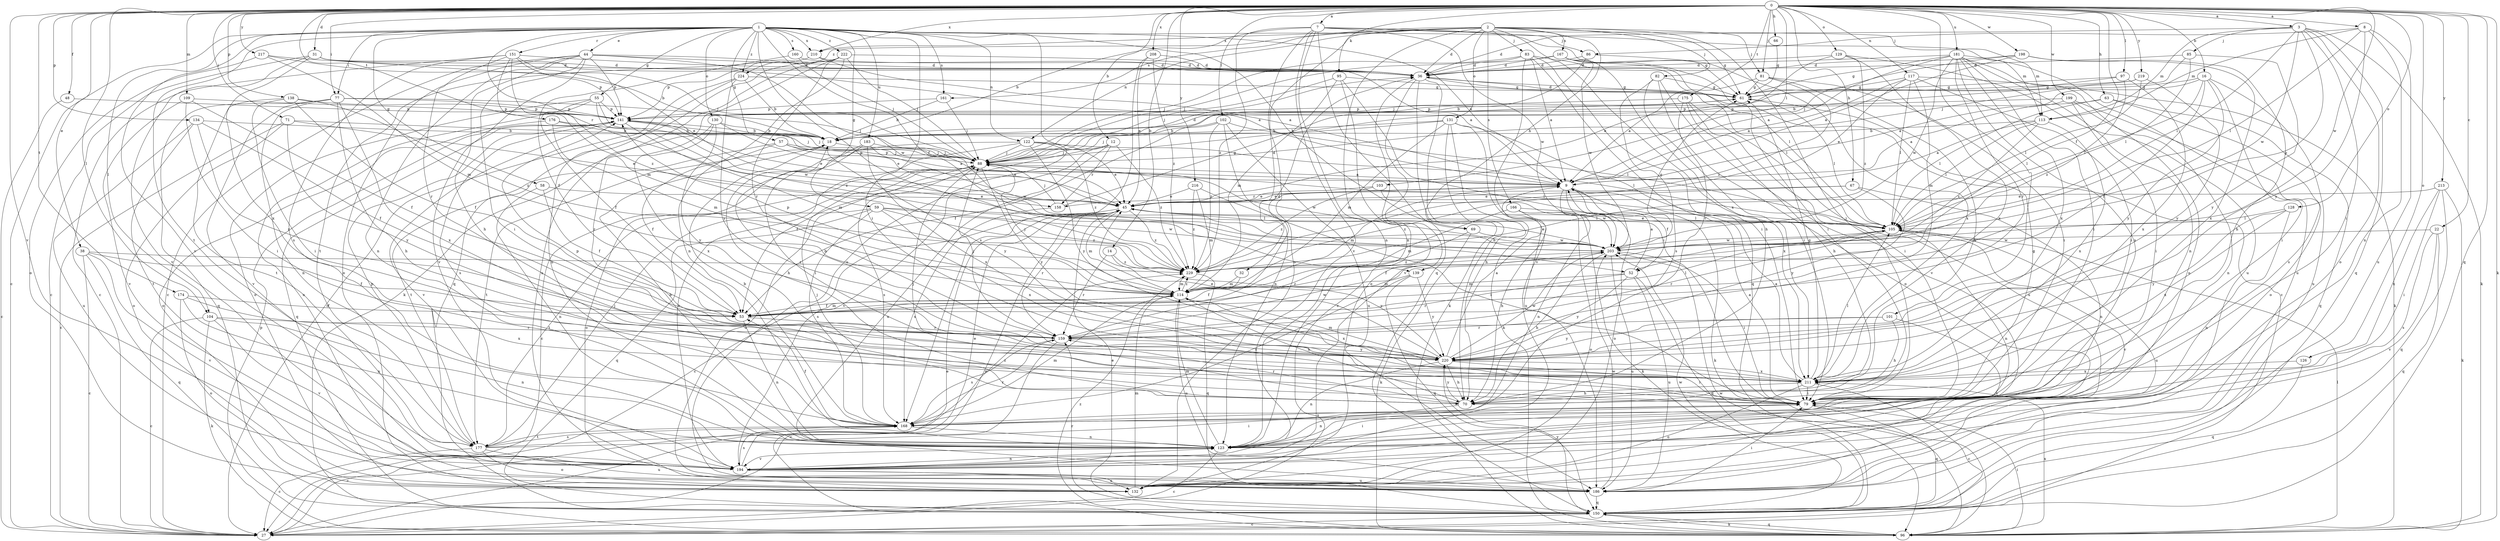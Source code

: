 strict digraph  {
0;
1;
2;
3;
7;
8;
9;
12;
14;
16;
18;
22;
27;
31;
32;
36;
38;
44;
45;
48;
52;
53;
55;
57;
58;
59;
61;
63;
66;
67;
69;
70;
71;
77;
79;
81;
82;
83;
85;
86;
88;
95;
96;
97;
101;
102;
103;
104;
105;
109;
113;
114;
117;
122;
123;
126;
128;
129;
130;
131;
132;
134;
138;
139;
141;
150;
151;
158;
159;
160;
161;
166;
167;
168;
174;
175;
176;
177;
181;
183;
186;
194;
198;
199;
203;
208;
210;
211;
213;
216;
217;
219;
220;
222;
224;
229;
0 -> 3  [label=a];
0 -> 7  [label=a];
0 -> 8  [label=a];
0 -> 12  [label=b];
0 -> 14  [label=b];
0 -> 16  [label=b];
0 -> 22  [label=c];
0 -> 31  [label=d];
0 -> 38  [label=e];
0 -> 48  [label=f];
0 -> 52  [label=f];
0 -> 63  [label=h];
0 -> 66  [label=h];
0 -> 67  [label=h];
0 -> 71  [label=i];
0 -> 77  [label=i];
0 -> 81  [label=j];
0 -> 95  [label=k];
0 -> 96  [label=k];
0 -> 97  [label=l];
0 -> 101  [label=l];
0 -> 102  [label=l];
0 -> 103  [label=l];
0 -> 104  [label=l];
0 -> 109  [label=m];
0 -> 117  [label=n];
0 -> 126  [label=o];
0 -> 128  [label=o];
0 -> 129  [label=o];
0 -> 134  [label=p];
0 -> 138  [label=p];
0 -> 150  [label=q];
0 -> 174  [label=t];
0 -> 175  [label=t];
0 -> 176  [label=t];
0 -> 181  [label=u];
0 -> 194  [label=v];
0 -> 198  [label=w];
0 -> 199  [label=w];
0 -> 203  [label=w];
0 -> 208  [label=x];
0 -> 210  [label=x];
0 -> 213  [label=y];
0 -> 216  [label=y];
0 -> 217  [label=y];
0 -> 219  [label=y];
1 -> 9  [label=a];
1 -> 27  [label=c];
1 -> 44  [label=e];
1 -> 52  [label=f];
1 -> 55  [label=g];
1 -> 57  [label=g];
1 -> 58  [label=g];
1 -> 59  [label=g];
1 -> 69  [label=h];
1 -> 77  [label=i];
1 -> 79  [label=i];
1 -> 104  [label=l];
1 -> 113  [label=m];
1 -> 122  [label=n];
1 -> 130  [label=o];
1 -> 139  [label=p];
1 -> 151  [label=r];
1 -> 158  [label=r];
1 -> 160  [label=s];
1 -> 161  [label=s];
1 -> 177  [label=t];
1 -> 183  [label=u];
1 -> 186  [label=u];
1 -> 194  [label=v];
1 -> 210  [label=x];
1 -> 222  [label=z];
1 -> 224  [label=z];
2 -> 32  [label=d];
2 -> 36  [label=d];
2 -> 61  [label=g];
2 -> 69  [label=h];
2 -> 79  [label=i];
2 -> 81  [label=j];
2 -> 82  [label=j];
2 -> 83  [label=j];
2 -> 122  [label=n];
2 -> 123  [label=n];
2 -> 131  [label=o];
2 -> 161  [label=s];
2 -> 166  [label=s];
2 -> 167  [label=s];
2 -> 210  [label=x];
2 -> 211  [label=x];
2 -> 224  [label=z];
3 -> 36  [label=d];
3 -> 79  [label=i];
3 -> 85  [label=j];
3 -> 96  [label=k];
3 -> 105  [label=l];
3 -> 113  [label=m];
3 -> 132  [label=o];
3 -> 139  [label=p];
3 -> 150  [label=q];
3 -> 203  [label=w];
7 -> 18  [label=b];
7 -> 61  [label=g];
7 -> 86  [label=j];
7 -> 113  [label=m];
7 -> 123  [label=n];
7 -> 132  [label=o];
7 -> 150  [label=q];
7 -> 194  [label=v];
7 -> 203  [label=w];
7 -> 229  [label=z];
8 -> 86  [label=j];
8 -> 105  [label=l];
8 -> 113  [label=m];
8 -> 123  [label=n];
8 -> 186  [label=u];
8 -> 220  [label=y];
9 -> 45  [label=e];
9 -> 52  [label=f];
9 -> 96  [label=k];
9 -> 114  [label=m];
9 -> 123  [label=n];
9 -> 132  [label=o];
9 -> 141  [label=p];
9 -> 158  [label=r];
12 -> 53  [label=f];
12 -> 88  [label=j];
12 -> 158  [label=r];
12 -> 186  [label=u];
12 -> 194  [label=v];
12 -> 229  [label=z];
14 -> 159  [label=r];
14 -> 220  [label=y];
14 -> 229  [label=z];
16 -> 9  [label=a];
16 -> 53  [label=f];
16 -> 61  [label=g];
16 -> 79  [label=i];
16 -> 105  [label=l];
16 -> 186  [label=u];
16 -> 220  [label=y];
18 -> 88  [label=j];
18 -> 177  [label=t];
18 -> 220  [label=y];
22 -> 150  [label=q];
22 -> 168  [label=s];
22 -> 194  [label=v];
22 -> 203  [label=w];
27 -> 45  [label=e];
31 -> 9  [label=a];
31 -> 27  [label=c];
31 -> 36  [label=d];
31 -> 88  [label=j];
31 -> 194  [label=v];
31 -> 211  [label=x];
32 -> 53  [label=f];
32 -> 114  [label=m];
36 -> 61  [label=g];
36 -> 70  [label=h];
36 -> 96  [label=k];
36 -> 105  [label=l];
36 -> 132  [label=o];
36 -> 194  [label=v];
38 -> 27  [label=c];
38 -> 53  [label=f];
38 -> 150  [label=q];
38 -> 194  [label=v];
38 -> 229  [label=z];
44 -> 9  [label=a];
44 -> 27  [label=c];
44 -> 36  [label=d];
44 -> 70  [label=h];
44 -> 79  [label=i];
44 -> 123  [label=n];
44 -> 132  [label=o];
44 -> 141  [label=p];
44 -> 194  [label=v];
44 -> 203  [label=w];
45 -> 27  [label=c];
45 -> 105  [label=l];
45 -> 114  [label=m];
45 -> 159  [label=r];
45 -> 229  [label=z];
48 -> 27  [label=c];
48 -> 141  [label=p];
52 -> 9  [label=a];
52 -> 114  [label=m];
52 -> 150  [label=q];
52 -> 159  [label=r];
52 -> 186  [label=u];
52 -> 220  [label=y];
53 -> 36  [label=d];
53 -> 105  [label=l];
53 -> 114  [label=m];
53 -> 123  [label=n];
53 -> 159  [label=r];
55 -> 53  [label=f];
55 -> 132  [label=o];
55 -> 141  [label=p];
55 -> 186  [label=u];
55 -> 203  [label=w];
55 -> 229  [label=z];
57 -> 9  [label=a];
57 -> 45  [label=e];
57 -> 53  [label=f];
57 -> 88  [label=j];
57 -> 177  [label=t];
58 -> 45  [label=e];
58 -> 53  [label=f];
58 -> 123  [label=n];
59 -> 105  [label=l];
59 -> 150  [label=q];
59 -> 168  [label=s];
59 -> 177  [label=t];
59 -> 203  [label=w];
59 -> 211  [label=x];
59 -> 229  [label=z];
61 -> 36  [label=d];
61 -> 105  [label=l];
61 -> 141  [label=p];
63 -> 105  [label=l];
63 -> 141  [label=p];
63 -> 150  [label=q];
63 -> 168  [label=s];
66 -> 61  [label=g];
67 -> 45  [label=e];
67 -> 123  [label=n];
67 -> 220  [label=y];
67 -> 229  [label=z];
69 -> 96  [label=k];
69 -> 159  [label=r];
69 -> 203  [label=w];
70 -> 88  [label=j];
70 -> 123  [label=n];
70 -> 159  [label=r];
70 -> 220  [label=y];
71 -> 18  [label=b];
71 -> 27  [label=c];
71 -> 45  [label=e];
71 -> 132  [label=o];
71 -> 220  [label=y];
77 -> 70  [label=h];
77 -> 88  [label=j];
77 -> 123  [label=n];
77 -> 141  [label=p];
77 -> 150  [label=q];
77 -> 194  [label=v];
77 -> 211  [label=x];
79 -> 9  [label=a];
79 -> 61  [label=g];
79 -> 150  [label=q];
79 -> 168  [label=s];
81 -> 9  [label=a];
81 -> 61  [label=g];
81 -> 70  [label=h];
81 -> 79  [label=i];
81 -> 229  [label=z];
82 -> 61  [label=g];
82 -> 79  [label=i];
82 -> 132  [label=o];
82 -> 168  [label=s];
82 -> 194  [label=v];
83 -> 9  [label=a];
83 -> 36  [label=d];
83 -> 79  [label=i];
83 -> 88  [label=j];
83 -> 105  [label=l];
83 -> 150  [label=q];
83 -> 194  [label=v];
85 -> 36  [label=d];
85 -> 88  [label=j];
85 -> 105  [label=l];
85 -> 220  [label=y];
86 -> 36  [label=d];
86 -> 88  [label=j];
86 -> 211  [label=x];
88 -> 9  [label=a];
88 -> 36  [label=d];
88 -> 105  [label=l];
88 -> 132  [label=o];
88 -> 168  [label=s];
88 -> 186  [label=u];
88 -> 203  [label=w];
88 -> 220  [label=y];
95 -> 27  [label=c];
95 -> 61  [label=g];
95 -> 79  [label=i];
95 -> 88  [label=j];
95 -> 114  [label=m];
96 -> 45  [label=e];
96 -> 79  [label=i];
96 -> 105  [label=l];
96 -> 141  [label=p];
96 -> 150  [label=q];
96 -> 203  [label=w];
96 -> 211  [label=x];
96 -> 229  [label=z];
97 -> 18  [label=b];
97 -> 61  [label=g];
97 -> 211  [label=x];
97 -> 229  [label=z];
101 -> 70  [label=h];
101 -> 159  [label=r];
101 -> 194  [label=v];
101 -> 220  [label=y];
102 -> 18  [label=b];
102 -> 53  [label=f];
102 -> 105  [label=l];
102 -> 123  [label=n];
102 -> 186  [label=u];
102 -> 229  [label=z];
103 -> 45  [label=e];
103 -> 203  [label=w];
103 -> 229  [label=z];
104 -> 27  [label=c];
104 -> 96  [label=k];
104 -> 123  [label=n];
104 -> 159  [label=r];
104 -> 194  [label=v];
105 -> 45  [label=e];
105 -> 53  [label=f];
105 -> 123  [label=n];
105 -> 159  [label=r];
105 -> 186  [label=u];
105 -> 194  [label=v];
105 -> 203  [label=w];
109 -> 53  [label=f];
109 -> 79  [label=i];
109 -> 141  [label=p];
109 -> 194  [label=v];
113 -> 9  [label=a];
113 -> 18  [label=b];
113 -> 105  [label=l];
113 -> 211  [label=x];
113 -> 229  [label=z];
114 -> 53  [label=f];
114 -> 70  [label=h];
114 -> 88  [label=j];
114 -> 141  [label=p];
114 -> 186  [label=u];
114 -> 211  [label=x];
114 -> 229  [label=z];
117 -> 9  [label=a];
117 -> 45  [label=e];
117 -> 61  [label=g];
117 -> 79  [label=i];
117 -> 96  [label=k];
117 -> 105  [label=l];
117 -> 114  [label=m];
122 -> 27  [label=c];
122 -> 45  [label=e];
122 -> 88  [label=j];
122 -> 105  [label=l];
122 -> 194  [label=v];
122 -> 220  [label=y];
122 -> 229  [label=z];
123 -> 18  [label=b];
123 -> 27  [label=c];
123 -> 79  [label=i];
123 -> 114  [label=m];
123 -> 194  [label=v];
126 -> 150  [label=q];
126 -> 211  [label=x];
128 -> 105  [label=l];
128 -> 123  [label=n];
128 -> 211  [label=x];
128 -> 220  [label=y];
129 -> 36  [label=d];
129 -> 45  [label=e];
129 -> 186  [label=u];
129 -> 211  [label=x];
129 -> 229  [label=z];
130 -> 18  [label=b];
130 -> 45  [label=e];
130 -> 159  [label=r];
130 -> 211  [label=x];
130 -> 220  [label=y];
131 -> 18  [label=b];
131 -> 70  [label=h];
131 -> 88  [label=j];
131 -> 96  [label=k];
131 -> 114  [label=m];
131 -> 186  [label=u];
131 -> 211  [label=x];
132 -> 114  [label=m];
134 -> 18  [label=b];
134 -> 53  [label=f];
134 -> 159  [label=r];
134 -> 177  [label=t];
134 -> 186  [label=u];
138 -> 53  [label=f];
138 -> 79  [label=i];
138 -> 141  [label=p];
138 -> 177  [label=t];
138 -> 229  [label=z];
139 -> 114  [label=m];
139 -> 150  [label=q];
139 -> 168  [label=s];
139 -> 220  [label=y];
141 -> 18  [label=b];
141 -> 45  [label=e];
141 -> 88  [label=j];
141 -> 114  [label=m];
141 -> 150  [label=q];
141 -> 168  [label=s];
141 -> 194  [label=v];
150 -> 27  [label=c];
150 -> 45  [label=e];
150 -> 96  [label=k];
150 -> 159  [label=r];
150 -> 203  [label=w];
150 -> 220  [label=y];
151 -> 27  [label=c];
151 -> 36  [label=d];
151 -> 45  [label=e];
151 -> 114  [label=m];
151 -> 141  [label=p];
151 -> 159  [label=r];
151 -> 168  [label=s];
151 -> 229  [label=z];
158 -> 61  [label=g];
158 -> 88  [label=j];
158 -> 168  [label=s];
159 -> 27  [label=c];
159 -> 88  [label=j];
159 -> 168  [label=s];
159 -> 203  [label=w];
159 -> 220  [label=y];
160 -> 36  [label=d];
160 -> 53  [label=f];
160 -> 88  [label=j];
161 -> 18  [label=b];
161 -> 88  [label=j];
161 -> 141  [label=p];
166 -> 70  [label=h];
166 -> 96  [label=k];
166 -> 105  [label=l];
166 -> 114  [label=m];
166 -> 132  [label=o];
167 -> 27  [label=c];
167 -> 36  [label=d];
167 -> 70  [label=h];
167 -> 79  [label=i];
167 -> 88  [label=j];
167 -> 203  [label=w];
168 -> 18  [label=b];
168 -> 27  [label=c];
168 -> 53  [label=f];
168 -> 88  [label=j];
168 -> 114  [label=m];
168 -> 123  [label=n];
168 -> 159  [label=r];
168 -> 177  [label=t];
174 -> 53  [label=f];
174 -> 123  [label=n];
174 -> 132  [label=o];
174 -> 211  [label=x];
175 -> 70  [label=h];
175 -> 79  [label=i];
175 -> 141  [label=p];
175 -> 159  [label=r];
175 -> 186  [label=u];
176 -> 18  [label=b];
176 -> 88  [label=j];
176 -> 114  [label=m];
176 -> 132  [label=o];
177 -> 27  [label=c];
177 -> 79  [label=i];
177 -> 88  [label=j];
177 -> 132  [label=o];
177 -> 141  [label=p];
177 -> 168  [label=s];
177 -> 186  [label=u];
177 -> 229  [label=z];
181 -> 9  [label=a];
181 -> 36  [label=d];
181 -> 61  [label=g];
181 -> 79  [label=i];
181 -> 123  [label=n];
181 -> 132  [label=o];
181 -> 159  [label=r];
181 -> 168  [label=s];
181 -> 186  [label=u];
181 -> 203  [label=w];
181 -> 211  [label=x];
183 -> 70  [label=h];
183 -> 79  [label=i];
183 -> 88  [label=j];
183 -> 203  [label=w];
183 -> 211  [label=x];
186 -> 79  [label=i];
186 -> 150  [label=q];
186 -> 203  [label=w];
194 -> 45  [label=e];
194 -> 123  [label=n];
194 -> 132  [label=o];
194 -> 168  [label=s];
194 -> 186  [label=u];
198 -> 9  [label=a];
198 -> 36  [label=d];
198 -> 70  [label=h];
198 -> 88  [label=j];
198 -> 211  [label=x];
199 -> 9  [label=a];
199 -> 79  [label=i];
199 -> 123  [label=n];
199 -> 132  [label=o];
199 -> 141  [label=p];
203 -> 45  [label=e];
203 -> 61  [label=g];
203 -> 70  [label=h];
203 -> 79  [label=i];
203 -> 186  [label=u];
203 -> 229  [label=z];
208 -> 36  [label=d];
208 -> 45  [label=e];
208 -> 168  [label=s];
208 -> 229  [label=z];
210 -> 9  [label=a];
210 -> 36  [label=d];
210 -> 177  [label=t];
211 -> 9  [label=a];
211 -> 27  [label=c];
211 -> 61  [label=g];
211 -> 70  [label=h];
211 -> 79  [label=i];
211 -> 105  [label=l];
211 -> 132  [label=o];
211 -> 141  [label=p];
213 -> 45  [label=e];
213 -> 79  [label=i];
213 -> 96  [label=k];
213 -> 150  [label=q];
213 -> 211  [label=x];
216 -> 45  [label=e];
216 -> 79  [label=i];
216 -> 114  [label=m];
216 -> 229  [label=z];
217 -> 18  [label=b];
217 -> 36  [label=d];
217 -> 114  [label=m];
217 -> 132  [label=o];
219 -> 18  [label=b];
219 -> 61  [label=g];
219 -> 105  [label=l];
219 -> 220  [label=y];
220 -> 9  [label=a];
220 -> 18  [label=b];
220 -> 45  [label=e];
220 -> 70  [label=h];
220 -> 79  [label=i];
220 -> 114  [label=m];
220 -> 123  [label=n];
220 -> 203  [label=w];
220 -> 211  [label=x];
222 -> 36  [label=d];
222 -> 88  [label=j];
222 -> 96  [label=k];
222 -> 123  [label=n];
222 -> 141  [label=p];
222 -> 150  [label=q];
222 -> 159  [label=r];
222 -> 186  [label=u];
224 -> 18  [label=b];
224 -> 27  [label=c];
224 -> 61  [label=g];
224 -> 123  [label=n];
224 -> 220  [label=y];
229 -> 114  [label=m];
229 -> 150  [label=q];
}
